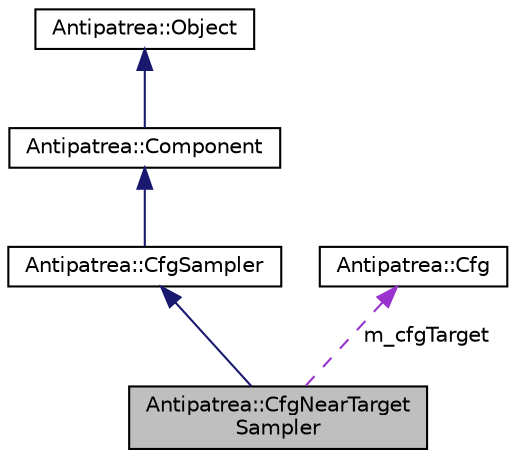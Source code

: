 digraph "Antipatrea::CfgNearTargetSampler"
{
  bgcolor="transparent";
  edge [fontname="Helvetica",fontsize="10",labelfontname="Helvetica",labelfontsize="10"];
  node [fontname="Helvetica",fontsize="10",shape=record];
  Node1 [label="Antipatrea::CfgNearTarget\lSampler",height=0.2,width=0.4,color="black", fillcolor="grey75", style="filled", fontcolor="black"];
  Node2 -> Node1 [dir="back",color="midnightblue",fontsize="10",style="solid",fontname="Helvetica"];
  Node2 [label="Antipatrea::CfgSampler",height=0.2,width=0.4,color="black",URL="$classAntipatrea_1_1CfgSampler.html",tooltip="Interface for configuration sampling. "];
  Node3 -> Node2 [dir="back",color="midnightblue",fontsize="10",style="solid",fontname="Helvetica"];
  Node3 [label="Antipatrea::Component",height=0.2,width=0.4,color="black",URL="$classAntipatrea_1_1Component.html",tooltip="Base class for each motion-planning component. "];
  Node4 -> Node3 [dir="back",color="midnightblue",fontsize="10",style="solid",fontname="Helvetica"];
  Node4 [label="Antipatrea::Object",height=0.2,width=0.4,color="black",URL="$classAntipatrea_1_1Object.html"];
  Node5 -> Node1 [dir="back",color="darkorchid3",fontsize="10",style="dashed",label=" m_cfgTarget" ,fontname="Helvetica"];
  Node5 [label="Antipatrea::Cfg",height=0.2,width=0.4,color="black",URL="$classAntipatrea_1_1Cfg.html",tooltip="Configuration representation. "];
}
